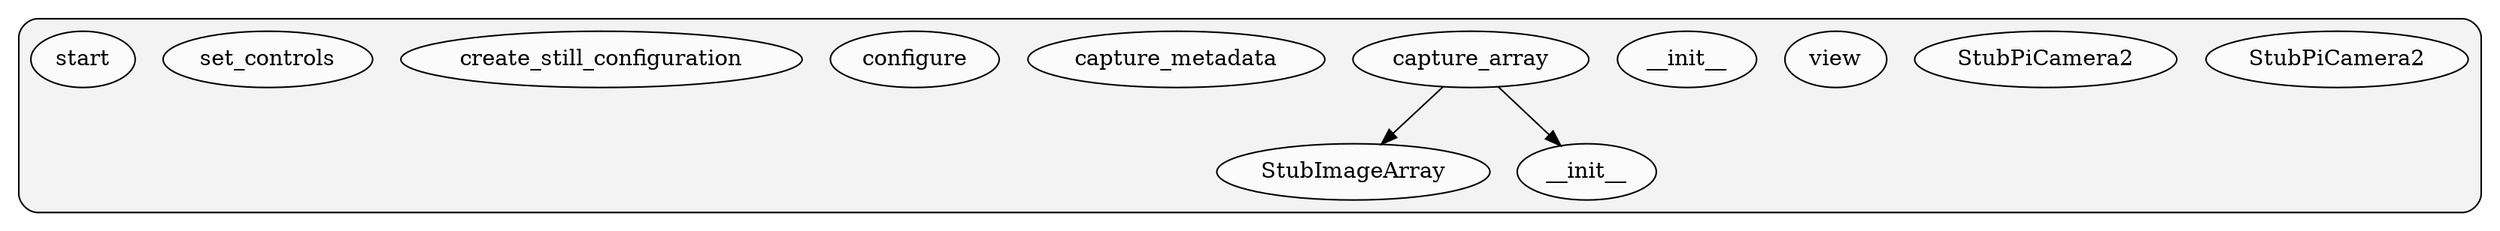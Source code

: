 digraph G {
    graph [rankdir=TB];
    subgraph cluster_G {

        graph [style="filled,rounded",fillcolor="#80808018", label=""];
        StubPiCamera2 [label="StubPiCamera2", style="filled", fillcolor="#ffffffb2", fontcolor="#000000", group="0"];
        StubPiCamera2__StubImageArray [label="StubImageArray", style="filled", fillcolor="#ffffffb2", fontcolor="#000000", group="0"];
        StubPiCamera2__StubPiCamera2 [label="StubPiCamera2", style="filled", fillcolor="#ffffffb2", fontcolor="#000000", group="0"];
        StubPiCamera2__StubImageArray____init__ [label="__init__", style="filled", fillcolor="#ffffffb2", fontcolor="#000000", group="0"];
        StubPiCamera2__StubImageArray__view [label="view", style="filled", fillcolor="#ffffffb2", fontcolor="#000000", group="0"];
        StubPiCamera2__StubPiCamera2____init__ [label="__init__", style="filled", fillcolor="#ffffffb2", fontcolor="#000000", group="0"];
        StubPiCamera2__StubPiCamera2__capture_array [label="capture_array", style="filled", fillcolor="#ffffffb2", fontcolor="#000000", group="0"];
        StubPiCamera2__StubPiCamera2__capture_metadata [label="capture_metadata", style="filled", fillcolor="#ffffffb2", fontcolor="#000000", group="0"];
        StubPiCamera2__StubPiCamera2__configure [label="configure", style="filled", fillcolor="#ffffffb2", fontcolor="#000000", group="0"];
        StubPiCamera2__StubPiCamera2__create_still_configuration [label="create_still_configuration", style="filled", fillcolor="#ffffffb2", fontcolor="#000000", group="0"];
        StubPiCamera2__StubPiCamera2__set_controls [label="set_controls", style="filled", fillcolor="#ffffffb2", fontcolor="#000000", group="0"];
        StubPiCamera2__StubPiCamera2__start [label="start", style="filled", fillcolor="#ffffffb2", fontcolor="#000000", group="0"];
    }
        StubPiCamera2__StubPiCamera2__capture_array -> StubPiCamera2__StubImageArray____init__ [style="solid", color="#000000"];
        StubPiCamera2__StubPiCamera2__capture_array -> StubPiCamera2__StubImageArray [style="solid", color="#000000"];
    }
